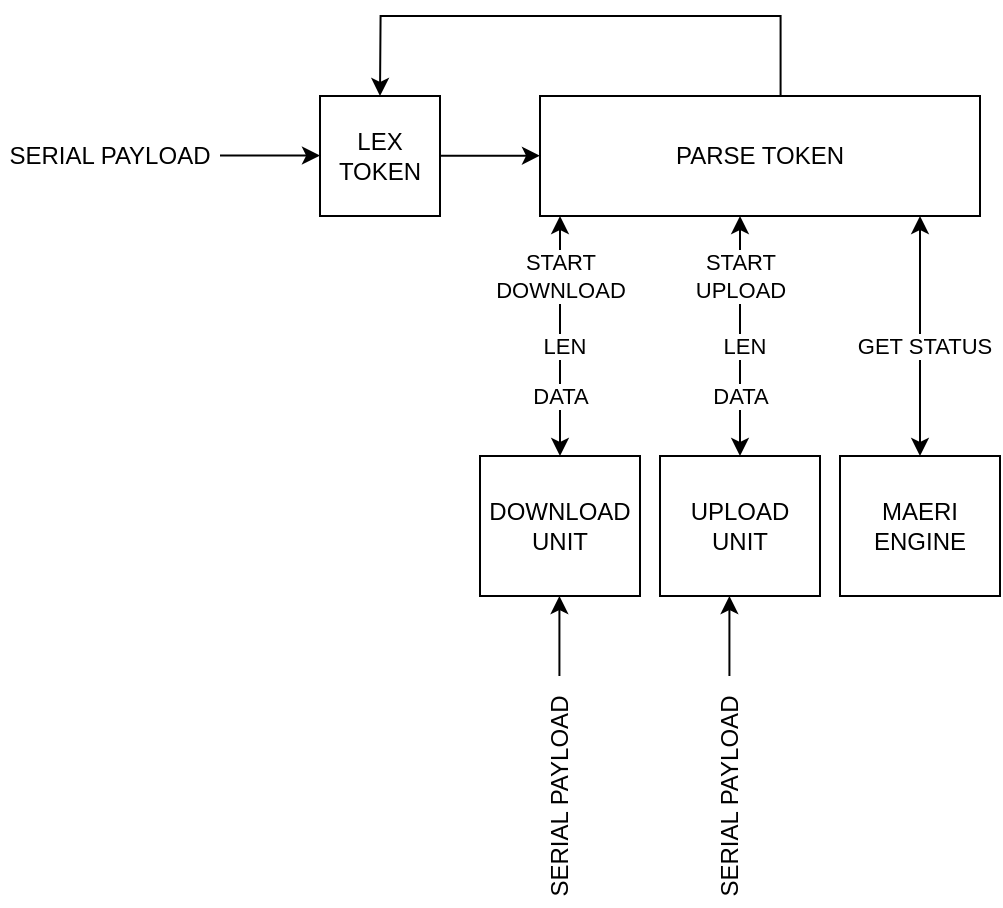 <mxfile version="13.6.2" type="device"><diagram id="3gi2caTZG5bF5FUiHLsL" name="Page-1"><mxGraphModel dx="1106" dy="830" grid="1" gridSize="10" guides="1" tooltips="1" connect="1" arrows="1" fold="1" page="1" pageScale="1" pageWidth="850" pageHeight="1100" math="0" shadow="0"><root><mxCell id="0"/><mxCell id="1" parent="0"/><mxCell id="3Pw4tjcgFDfnq_CrKcCL-1" value="LEX TOKEN" style="whiteSpace=wrap;html=1;aspect=fixed;" vertex="1" parent="1"><mxGeometry x="280" y="160" width="60" height="60" as="geometry"/></mxCell><mxCell id="3Pw4tjcgFDfnq_CrKcCL-3" value="PARSE TOKEN" style="rounded=0;whiteSpace=wrap;html=1;" vertex="1" parent="1"><mxGeometry x="390" y="160" width="220" height="60" as="geometry"/></mxCell><mxCell id="3Pw4tjcgFDfnq_CrKcCL-4" value="" style="endArrow=classic;html=1;" edge="1" parent="1"><mxGeometry width="50" height="50" relative="1" as="geometry"><mxPoint x="340" y="189.86" as="sourcePoint"/><mxPoint x="390" y="189.86" as="targetPoint"/></mxGeometry></mxCell><mxCell id="3Pw4tjcgFDfnq_CrKcCL-5" value="" style="endArrow=classic;html=1;startArrow=classic;startFill=1;" edge="1" parent="1"><mxGeometry width="50" height="50" relative="1" as="geometry"><mxPoint x="400" y="220" as="sourcePoint"/><mxPoint x="400" y="340" as="targetPoint"/></mxGeometry></mxCell><mxCell id="3Pw4tjcgFDfnq_CrKcCL-8" value="START &lt;br&gt;DOWNLOAD" style="edgeLabel;html=1;align=center;verticalAlign=middle;resizable=0;points=[];" vertex="1" connectable="0" parent="3Pw4tjcgFDfnq_CrKcCL-5"><mxGeometry x="-0.24" relative="1" as="geometry"><mxPoint y="-15.6" as="offset"/></mxGeometry></mxCell><mxCell id="3Pw4tjcgFDfnq_CrKcCL-10" value="LEN" style="edgeLabel;html=1;align=center;verticalAlign=middle;resizable=0;points=[];" vertex="1" connectable="0" parent="3Pw4tjcgFDfnq_CrKcCL-5"><mxGeometry x="0.073" y="2" relative="1" as="geometry"><mxPoint as="offset"/></mxGeometry></mxCell><mxCell id="3Pw4tjcgFDfnq_CrKcCL-11" value="DATA" style="edgeLabel;html=1;align=center;verticalAlign=middle;resizable=0;points=[];" vertex="1" connectable="0" parent="3Pw4tjcgFDfnq_CrKcCL-5"><mxGeometry x="0.493" relative="1" as="geometry"><mxPoint as="offset"/></mxGeometry></mxCell><mxCell id="3Pw4tjcgFDfnq_CrKcCL-12" value="" style="endArrow=classic;html=1;" edge="1" parent="1"><mxGeometry width="50" height="50" relative="1" as="geometry"><mxPoint x="230" y="189.8" as="sourcePoint"/><mxPoint x="280" y="189.8" as="targetPoint"/></mxGeometry></mxCell><mxCell id="3Pw4tjcgFDfnq_CrKcCL-13" value="SERIAL PAYLOAD" style="text;html=1;strokeColor=none;fillColor=none;align=center;verticalAlign=middle;whiteSpace=wrap;rounded=0;" vertex="1" parent="1"><mxGeometry x="120" y="180" width="110" height="20" as="geometry"/></mxCell><mxCell id="3Pw4tjcgFDfnq_CrKcCL-14" value="DOWNLOAD UNIT" style="rounded=0;whiteSpace=wrap;html=1;" vertex="1" parent="1"><mxGeometry x="360" y="340" width="80" height="70" as="geometry"/></mxCell><mxCell id="3Pw4tjcgFDfnq_CrKcCL-15" value="" style="endArrow=classic;html=1;startArrow=classic;startFill=1;" edge="1" parent="1"><mxGeometry width="50" height="50" relative="1" as="geometry"><mxPoint x="490" y="220" as="sourcePoint"/><mxPoint x="490" y="340" as="targetPoint"/></mxGeometry></mxCell><mxCell id="3Pw4tjcgFDfnq_CrKcCL-16" value="START &lt;br&gt;UPLOAD" style="edgeLabel;html=1;align=center;verticalAlign=middle;resizable=0;points=[];" vertex="1" connectable="0" parent="3Pw4tjcgFDfnq_CrKcCL-15"><mxGeometry x="-0.24" relative="1" as="geometry"><mxPoint y="-15.6" as="offset"/></mxGeometry></mxCell><mxCell id="3Pw4tjcgFDfnq_CrKcCL-17" value="LEN" style="edgeLabel;html=1;align=center;verticalAlign=middle;resizable=0;points=[];" vertex="1" connectable="0" parent="3Pw4tjcgFDfnq_CrKcCL-15"><mxGeometry x="0.073" y="2" relative="1" as="geometry"><mxPoint as="offset"/></mxGeometry></mxCell><mxCell id="3Pw4tjcgFDfnq_CrKcCL-18" value="DATA" style="edgeLabel;html=1;align=center;verticalAlign=middle;resizable=0;points=[];" vertex="1" connectable="0" parent="3Pw4tjcgFDfnq_CrKcCL-15"><mxGeometry x="0.493" relative="1" as="geometry"><mxPoint as="offset"/></mxGeometry></mxCell><mxCell id="3Pw4tjcgFDfnq_CrKcCL-19" value="UPLOAD UNIT" style="rounded=0;whiteSpace=wrap;html=1;" vertex="1" parent="1"><mxGeometry x="450" y="340" width="80" height="70" as="geometry"/></mxCell><mxCell id="3Pw4tjcgFDfnq_CrKcCL-20" value="" style="endArrow=classic;html=1;startArrow=classic;startFill=1;" edge="1" parent="1"><mxGeometry width="50" height="50" relative="1" as="geometry"><mxPoint x="580" y="220" as="sourcePoint"/><mxPoint x="580" y="340" as="targetPoint"/></mxGeometry></mxCell><mxCell id="3Pw4tjcgFDfnq_CrKcCL-22" value="GET STATUS" style="edgeLabel;html=1;align=center;verticalAlign=middle;resizable=0;points=[];" vertex="1" connectable="0" parent="3Pw4tjcgFDfnq_CrKcCL-20"><mxGeometry x="0.073" y="2" relative="1" as="geometry"><mxPoint as="offset"/></mxGeometry></mxCell><mxCell id="3Pw4tjcgFDfnq_CrKcCL-24" value="MAERI ENGINE" style="rounded=0;whiteSpace=wrap;html=1;" vertex="1" parent="1"><mxGeometry x="540" y="340" width="80" height="70" as="geometry"/></mxCell><mxCell id="3Pw4tjcgFDfnq_CrKcCL-26" value="" style="endArrow=classic;html=1;" edge="1" parent="1"><mxGeometry width="50" height="50" relative="1" as="geometry"><mxPoint x="399.71" y="450.0" as="sourcePoint"/><mxPoint x="399.71" y="410" as="targetPoint"/></mxGeometry></mxCell><mxCell id="3Pw4tjcgFDfnq_CrKcCL-27" value="SERIAL PAYLOAD" style="text;html=1;strokeColor=none;fillColor=none;align=center;verticalAlign=middle;whiteSpace=wrap;rounded=0;rotation=-90;" vertex="1" parent="1"><mxGeometry x="345" y="500" width="110" height="20" as="geometry"/></mxCell><mxCell id="3Pw4tjcgFDfnq_CrKcCL-28" value="" style="endArrow=classic;html=1;" edge="1" parent="1"><mxGeometry width="50" height="50" relative="1" as="geometry"><mxPoint x="484.71" y="450" as="sourcePoint"/><mxPoint x="484.71" y="410" as="targetPoint"/></mxGeometry></mxCell><mxCell id="3Pw4tjcgFDfnq_CrKcCL-29" value="SERIAL PAYLOAD" style="text;html=1;strokeColor=none;fillColor=none;align=center;verticalAlign=middle;whiteSpace=wrap;rounded=0;rotation=-90;" vertex="1" parent="1"><mxGeometry x="430" y="500" width="110" height="20" as="geometry"/></mxCell><mxCell id="3Pw4tjcgFDfnq_CrKcCL-30" value="" style="endArrow=none;html=1;rounded=0;startArrow=classic;startFill=1;endFill=0;" edge="1" parent="1"><mxGeometry width="50" height="50" relative="1" as="geometry"><mxPoint x="310" y="160" as="sourcePoint"/><mxPoint x="510.29" y="160" as="targetPoint"/><Array as="points"><mxPoint x="310.29" y="120"/><mxPoint x="510.29" y="120"/></Array></mxGeometry></mxCell></root></mxGraphModel></diagram></mxfile>
